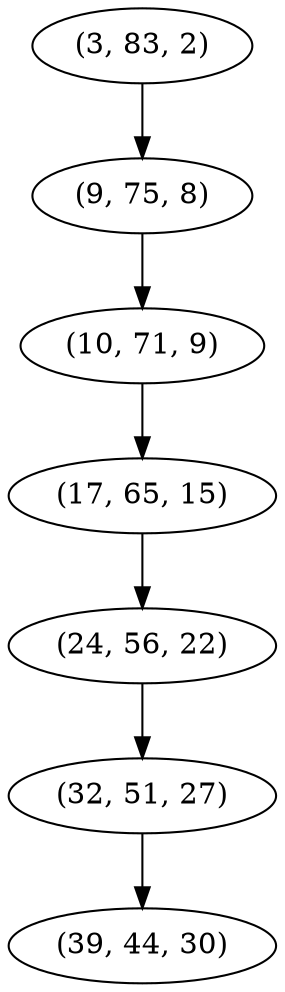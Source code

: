 digraph tree {
    "(3, 83, 2)";
    "(9, 75, 8)";
    "(10, 71, 9)";
    "(17, 65, 15)";
    "(24, 56, 22)";
    "(32, 51, 27)";
    "(39, 44, 30)";
    "(3, 83, 2)" -> "(9, 75, 8)";
    "(9, 75, 8)" -> "(10, 71, 9)";
    "(10, 71, 9)" -> "(17, 65, 15)";
    "(17, 65, 15)" -> "(24, 56, 22)";
    "(24, 56, 22)" -> "(32, 51, 27)";
    "(32, 51, 27)" -> "(39, 44, 30)";
}
